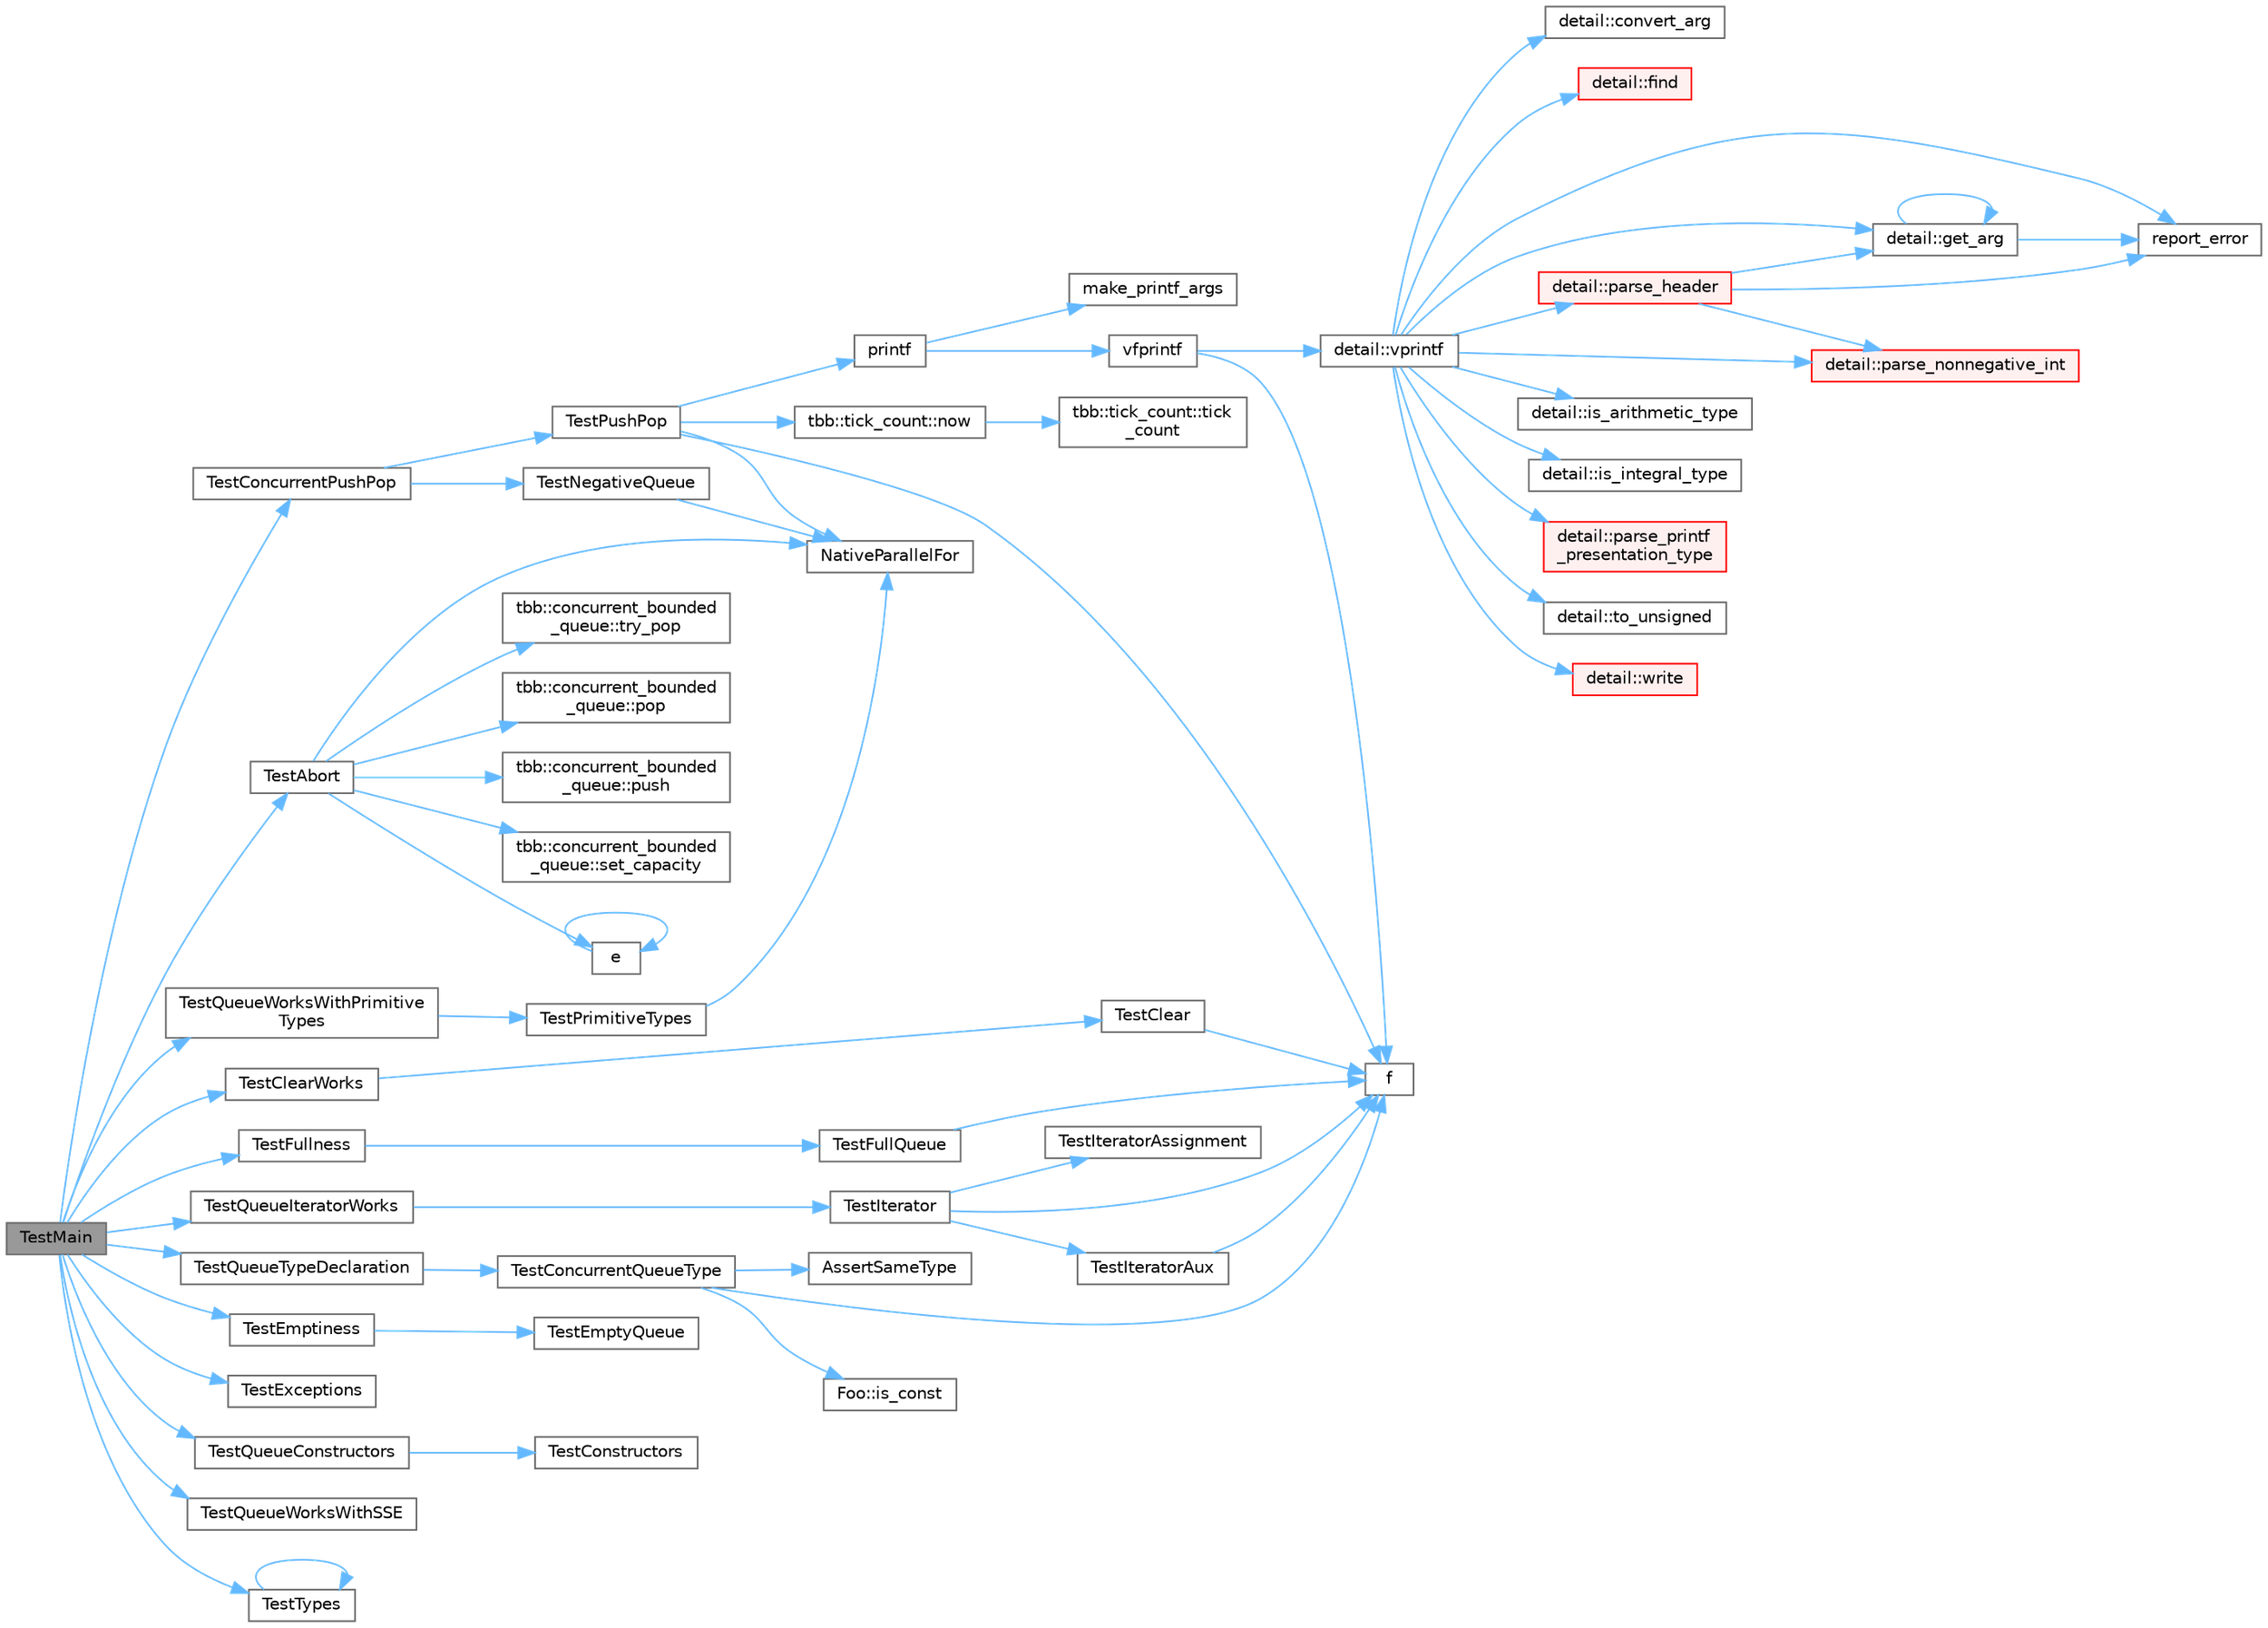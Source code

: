 digraph "TestMain"
{
 // LATEX_PDF_SIZE
  bgcolor="transparent";
  edge [fontname=Helvetica,fontsize=10,labelfontname=Helvetica,labelfontsize=10];
  node [fontname=Helvetica,fontsize=10,shape=box,height=0.2,width=0.4];
  rankdir="LR";
  Node1 [id="Node000001",label="TestMain",height=0.2,width=0.4,color="gray40", fillcolor="grey60", style="filled", fontcolor="black",tooltip="Entry point to a TBB unit test application"];
  Node1 -> Node2 [id="edge1_Node000001_Node000002",color="steelblue1",style="solid",tooltip=" "];
  Node2 [id="Node000002",label="TestAbort",height=0.2,width=0.4,color="grey40", fillcolor="white", style="filled",URL="$test__concurrent__queue_8cpp.html#a3d259633f3806d1ce0a35381b734ea87",tooltip=" "];
  Node2 -> Node3 [id="edge2_Node000002_Node000003",color="steelblue1",style="solid",tooltip=" "];
  Node3 [id="Node000003",label="e",height=0.2,width=0.4,color="grey40", fillcolor="white", style="filled",URL="$_cwise__array__power__array_8cpp.html#a9cb86ff854760bf91a154f2724a9101d",tooltip=" "];
  Node3 -> Node3 [id="edge3_Node000003_Node000003",color="steelblue1",style="solid",tooltip=" "];
  Node2 -> Node4 [id="edge4_Node000002_Node000004",color="steelblue1",style="solid",tooltip=" "];
  Node4 [id="Node000004",label="NativeParallelFor",height=0.2,width=0.4,color="grey40", fillcolor="white", style="filled",URL="$harness_8h.html#ad5b2c9cf4e169014b7919debb3c91d45",tooltip="Execute body(i) in parallel for i in the interval [0,n)."];
  Node2 -> Node5 [id="edge5_Node000002_Node000005",color="steelblue1",style="solid",tooltip=" "];
  Node5 [id="Node000005",label="tbb::concurrent_bounded\l_queue::pop",height=0.2,width=0.4,color="grey40", fillcolor="white", style="filled",URL="$classtbb_1_1concurrent__bounded__queue.html#a87926c31967a918ce80690a9ed5d6fa8",tooltip="Dequeue item from head of queue."];
  Node2 -> Node6 [id="edge6_Node000002_Node000006",color="steelblue1",style="solid",tooltip=" "];
  Node6 [id="Node000006",label="tbb::concurrent_bounded\l_queue::push",height=0.2,width=0.4,color="grey40", fillcolor="white", style="filled",URL="$classtbb_1_1concurrent__bounded__queue.html#ae5e9051772bbc93b2ccb8fd0a98a21f5",tooltip="Enqueue an item at tail of queue."];
  Node2 -> Node7 [id="edge7_Node000002_Node000007",color="steelblue1",style="solid",tooltip=" "];
  Node7 [id="Node000007",label="tbb::concurrent_bounded\l_queue::set_capacity",height=0.2,width=0.4,color="grey40", fillcolor="white", style="filled",URL="$classtbb_1_1concurrent__bounded__queue.html#a768699675813575eec08c1f43afda395",tooltip="Set the capacity"];
  Node2 -> Node8 [id="edge8_Node000002_Node000008",color="steelblue1",style="solid",tooltip=" "];
  Node8 [id="Node000008",label="tbb::concurrent_bounded\l_queue::try_pop",height=0.2,width=0.4,color="grey40", fillcolor="white", style="filled",URL="$classtbb_1_1concurrent__bounded__queue.html#a3086cb4dcdeee245ef5cf34f72fb3e10",tooltip="Attempt to dequeue an item from head of queue."];
  Node1 -> Node9 [id="edge9_Node000001_Node000009",color="steelblue1",style="solid",tooltip=" "];
  Node9 [id="Node000009",label="TestClearWorks",height=0.2,width=0.4,color="grey40", fillcolor="white", style="filled",URL="$test__concurrent__queue_8cpp.html#af182397498c3b63516d0ac68e741cda3",tooltip=" "];
  Node9 -> Node10 [id="edge10_Node000009_Node000010",color="steelblue1",style="solid",tooltip=" "];
  Node10 [id="Node000010",label="TestClear",height=0.2,width=0.4,color="grey40", fillcolor="white", style="filled",URL="$test__concurrent__queue_8cpp.html#a98775c8cbadd6bacf4effa6434a8ea93",tooltip=" "];
  Node10 -> Node11 [id="edge11_Node000010_Node000011",color="steelblue1",style="solid",tooltip=" "];
  Node11 [id="Node000011",label="f",height=0.2,width=0.4,color="grey40", fillcolor="white", style="filled",URL="$cxx11__tensor__map_8cpp.html#a7f507fea02198f6cb81c86640c7b1a4e",tooltip=" "];
  Node1 -> Node12 [id="edge12_Node000001_Node000012",color="steelblue1",style="solid",tooltip=" "];
  Node12 [id="Node000012",label="TestConcurrentPushPop",height=0.2,width=0.4,color="grey40", fillcolor="white", style="filled",URL="$test__concurrent__queue_8cpp.html#ad62a3e4f964827d94ae6901fa9114462",tooltip=" "];
  Node12 -> Node13 [id="edge13_Node000012_Node000013",color="steelblue1",style="solid",tooltip=" "];
  Node13 [id="Node000013",label="TestNegativeQueue",height=0.2,width=0.4,color="grey40", fillcolor="white", style="filled",URL="$test__concurrent__queue_8cpp.html#ac772b1f01ae97b72a85a825a404e3910",tooltip="Test a queue with a negative size."];
  Node13 -> Node4 [id="edge14_Node000013_Node000004",color="steelblue1",style="solid",tooltip=" "];
  Node12 -> Node14 [id="edge15_Node000012_Node000014",color="steelblue1",style="solid",tooltip=" "];
  Node14 [id="Node000014",label="TestPushPop",height=0.2,width=0.4,color="grey40", fillcolor="white", style="filled",URL="$test__concurrent__queue__v2_8cpp.html#a189820bfbbde141ab2b86892725cc459",tooltip=" "];
  Node14 -> Node11 [id="edge16_Node000014_Node000011",color="steelblue1",style="solid",tooltip=" "];
  Node14 -> Node4 [id="edge17_Node000014_Node000004",color="steelblue1",style="solid",tooltip=" "];
  Node14 -> Node15 [id="edge18_Node000014_Node000015",color="steelblue1",style="solid",tooltip=" "];
  Node15 [id="Node000015",label="tbb::tick_count::now",height=0.2,width=0.4,color="grey40", fillcolor="white", style="filled",URL="$classtbb_1_1tick__count.html#a74dcecde7431ff4591d7c46fc1d50d7e",tooltip="Return current time."];
  Node15 -> Node16 [id="edge19_Node000015_Node000016",color="steelblue1",style="solid",tooltip=" "];
  Node16 [id="Node000016",label="tbb::tick_count::tick\l_count",height=0.2,width=0.4,color="grey40", fillcolor="white", style="filled",URL="$classtbb_1_1tick__count.html#a9f1daa0b7a4feb800f802b4be1f1e497",tooltip="Construct an absolute timestamp initialized to zero."];
  Node14 -> Node17 [id="edge20_Node000014_Node000017",color="steelblue1",style="solid",tooltip=" "];
  Node17 [id="Node000017",label="printf",height=0.2,width=0.4,color="grey40", fillcolor="white", style="filled",URL="$printf_8h.html#aee3ed3a831f25f07e7be3919fff2203a",tooltip=" "];
  Node17 -> Node18 [id="edge21_Node000017_Node000018",color="steelblue1",style="solid",tooltip=" "];
  Node18 [id="Node000018",label="make_printf_args",height=0.2,width=0.4,color="grey40", fillcolor="white", style="filled",URL="$printf_8h.html#a27dcc0efcda04388971dbea3c875f122",tooltip=" "];
  Node17 -> Node19 [id="edge22_Node000017_Node000019",color="steelblue1",style="solid",tooltip=" "];
  Node19 [id="Node000019",label="vfprintf",height=0.2,width=0.4,color="grey40", fillcolor="white", style="filled",URL="$printf_8h.html#abb30aad964fc771fb52cf3ad88649df2",tooltip=" "];
  Node19 -> Node11 [id="edge23_Node000019_Node000011",color="steelblue1",style="solid",tooltip=" "];
  Node19 -> Node20 [id="edge24_Node000019_Node000020",color="steelblue1",style="solid",tooltip=" "];
  Node20 [id="Node000020",label="detail::vprintf",height=0.2,width=0.4,color="grey40", fillcolor="white", style="filled",URL="$namespacedetail.html#a1c8c2218e4c822aa8f743fb9c573717f",tooltip=" "];
  Node20 -> Node21 [id="edge25_Node000020_Node000021",color="steelblue1",style="solid",tooltip=" "];
  Node21 [id="Node000021",label="detail::convert_arg",height=0.2,width=0.4,color="grey40", fillcolor="white", style="filled",URL="$namespacedetail.html#a03c11572c9a664266d6925f327dec7f3",tooltip=" "];
  Node20 -> Node22 [id="edge26_Node000020_Node000022",color="steelblue1",style="solid",tooltip=" "];
  Node22 [id="Node000022",label="detail::find",height=0.2,width=0.4,color="red", fillcolor="#FFF0F0", style="filled",URL="$namespacedetail.html#a6b71952fab3dc32f3edb2c3e9811d8d9",tooltip=" "];
  Node20 -> Node24 [id="edge27_Node000020_Node000024",color="steelblue1",style="solid",tooltip=" "];
  Node24 [id="Node000024",label="detail::get_arg",height=0.2,width=0.4,color="grey40", fillcolor="white", style="filled",URL="$namespacedetail.html#a342ef250e45bd09b2ef666b6fae1c355",tooltip=" "];
  Node24 -> Node24 [id="edge28_Node000024_Node000024",color="steelblue1",style="solid",tooltip=" "];
  Node24 -> Node25 [id="edge29_Node000024_Node000025",color="steelblue1",style="solid",tooltip=" "];
  Node25 [id="Node000025",label="report_error",height=0.2,width=0.4,color="grey40", fillcolor="white", style="filled",URL="$format-inl_8h.html#a5555893692b00b61b3886349332fd01f",tooltip=" "];
  Node20 -> Node26 [id="edge30_Node000020_Node000026",color="steelblue1",style="solid",tooltip=" "];
  Node26 [id="Node000026",label="detail::is_arithmetic_type",height=0.2,width=0.4,color="grey40", fillcolor="white", style="filled",URL="$namespacedetail.html#a802c50a56a3495fdab6020b375ba1389",tooltip=" "];
  Node20 -> Node27 [id="edge31_Node000020_Node000027",color="steelblue1",style="solid",tooltip=" "];
  Node27 [id="Node000027",label="detail::is_integral_type",height=0.2,width=0.4,color="grey40", fillcolor="white", style="filled",URL="$namespacedetail.html#a2a60f8d1bee41b803f43fc42b707b5d1",tooltip=" "];
  Node20 -> Node28 [id="edge32_Node000020_Node000028",color="steelblue1",style="solid",tooltip=" "];
  Node28 [id="Node000028",label="detail::parse_header",height=0.2,width=0.4,color="red", fillcolor="#FFF0F0", style="filled",URL="$namespacedetail.html#afc9d93e58b8edb8077f8bc8eee7f4035",tooltip=" "];
  Node28 -> Node24 [id="edge33_Node000028_Node000024",color="steelblue1",style="solid",tooltip=" "];
  Node28 -> Node37 [id="edge34_Node000028_Node000037",color="steelblue1",style="solid",tooltip=" "];
  Node37 [id="Node000037",label="detail::parse_nonnegative_int",height=0.2,width=0.4,color="red", fillcolor="#FFF0F0", style="filled",URL="$namespacedetail.html#a338caba782225e115a9902d4d0835f5f",tooltip=" "];
  Node28 -> Node25 [id="edge35_Node000028_Node000025",color="steelblue1",style="solid",tooltip=" "];
  Node20 -> Node37 [id="edge36_Node000020_Node000037",color="steelblue1",style="solid",tooltip=" "];
  Node20 -> Node40 [id="edge37_Node000020_Node000040",color="steelblue1",style="solid",tooltip=" "];
  Node40 [id="Node000040",label="detail::parse_printf\l_presentation_type",height=0.2,width=0.4,color="red", fillcolor="#FFF0F0", style="filled",URL="$namespacedetail.html#aa2cb095169b23e3a66260ad7078f44cc",tooltip=" "];
  Node20 -> Node25 [id="edge38_Node000020_Node000025",color="steelblue1",style="solid",tooltip=" "];
  Node20 -> Node42 [id="edge39_Node000020_Node000042",color="steelblue1",style="solid",tooltip=" "];
  Node42 [id="Node000042",label="detail::to_unsigned",height=0.2,width=0.4,color="grey40", fillcolor="white", style="filled",URL="$namespacedetail.html#a4855e668246c731a97484efc329f2aac",tooltip=" "];
  Node20 -> Node43 [id="edge40_Node000020_Node000043",color="steelblue1",style="solid",tooltip=" "];
  Node43 [id="Node000043",label="detail::write",height=0.2,width=0.4,color="red", fillcolor="#FFF0F0", style="filled",URL="$namespacedetail.html#a29dacf26eedc9e3575fb57329a5ca0a3",tooltip=" "];
  Node1 -> Node47 [id="edge41_Node000001_Node000047",color="steelblue1",style="solid",tooltip=" "];
  Node47 [id="Node000047",label="TestEmptiness",height=0.2,width=0.4,color="grey40", fillcolor="white", style="filled",URL="$test__concurrent__queue_8cpp.html#a44566a3468b5cd36e5098505a73f96ba",tooltip=" "];
  Node47 -> Node48 [id="edge42_Node000047_Node000048",color="steelblue1",style="solid",tooltip=" "];
  Node48 [id="Node000048",label="TestEmptyQueue",height=0.2,width=0.4,color="grey40", fillcolor="white", style="filled",URL="$test__concurrent__queue__v2_8cpp.html#a31de6c73815d403da2ddc719069e79f2",tooltip=" "];
  Node1 -> Node49 [id="edge43_Node000001_Node000049",color="steelblue1",style="solid",tooltip=" "];
  Node49 [id="Node000049",label="TestExceptions",height=0.2,width=0.4,color="grey40", fillcolor="white", style="filled",URL="$test__concurrent__queue_8cpp.html#ab0bff9e6a27f359e23c8ad654439b7c1",tooltip=" "];
  Node1 -> Node50 [id="edge44_Node000001_Node000050",color="steelblue1",style="solid",tooltip=" "];
  Node50 [id="Node000050",label="TestFullness",height=0.2,width=0.4,color="grey40", fillcolor="white", style="filled",URL="$test__concurrent__queue_8cpp.html#ae4e0b7484703503970cab18f3d879215",tooltip=" "];
  Node50 -> Node51 [id="edge45_Node000050_Node000051",color="steelblue1",style="solid",tooltip=" "];
  Node51 [id="Node000051",label="TestFullQueue",height=0.2,width=0.4,color="grey40", fillcolor="white", style="filled",URL="$test__concurrent__queue__v2_8cpp.html#a7dbdee3769c7f2749174915fada9843d",tooltip=" "];
  Node51 -> Node11 [id="edge46_Node000051_Node000011",color="steelblue1",style="solid",tooltip=" "];
  Node1 -> Node52 [id="edge47_Node000001_Node000052",color="steelblue1",style="solid",tooltip=" "];
  Node52 [id="Node000052",label="TestQueueConstructors",height=0.2,width=0.4,color="grey40", fillcolor="white", style="filled",URL="$test__concurrent__queue_8cpp.html#ab5fb06ee58b207539496526d625e733b",tooltip=" "];
  Node52 -> Node53 [id="edge48_Node000052_Node000053",color="steelblue1",style="solid",tooltip=" "];
  Node53 [id="Node000053",label="TestConstructors",height=0.2,width=0.4,color="grey40", fillcolor="white", style="filled",URL="$test__concurrent__queue_8cpp.html#a5c2b9816f505fd313911615b67342c8d",tooltip=" "];
  Node1 -> Node54 [id="edge49_Node000001_Node000054",color="steelblue1",style="solid",tooltip=" "];
  Node54 [id="Node000054",label="TestQueueIteratorWorks",height=0.2,width=0.4,color="grey40", fillcolor="white", style="filled",URL="$test__concurrent__queue_8cpp.html#a495d56e02e4b30e4d0832521f926e4ab",tooltip=" "];
  Node54 -> Node55 [id="edge50_Node000054_Node000055",color="steelblue1",style="solid",tooltip=" "];
  Node55 [id="Node000055",label="TestIterator",height=0.2,width=0.4,color="grey40", fillcolor="white", style="filled",URL="$test__concurrent__queue__v2_8cpp.html#ab93320976ef22be1d5badde195ef223f",tooltip="Test the iterators for concurrent_queue"];
  Node55 -> Node11 [id="edge51_Node000055_Node000011",color="steelblue1",style="solid",tooltip=" "];
  Node55 -> Node56 [id="edge52_Node000055_Node000056",color="steelblue1",style="solid",tooltip=" "];
  Node56 [id="Node000056",label="TestIteratorAssignment",height=0.2,width=0.4,color="grey40", fillcolor="white", style="filled",URL="$test__concurrent__queue__v2_8cpp.html#a4cadb938efc98a74444fdc63dc672ad6",tooltip=" "];
  Node55 -> Node57 [id="edge53_Node000055_Node000057",color="steelblue1",style="solid",tooltip=" "];
  Node57 [id="Node000057",label="TestIteratorAux",height=0.2,width=0.4,color="grey40", fillcolor="white", style="filled",URL="$test__concurrent__queue__v2_8cpp.html#a3cb67e0948c630467a1a9001f55e890b",tooltip=" "];
  Node57 -> Node11 [id="edge54_Node000057_Node000011",color="steelblue1",style="solid",tooltip=" "];
  Node1 -> Node58 [id="edge55_Node000001_Node000058",color="steelblue1",style="solid",tooltip=" "];
  Node58 [id="Node000058",label="TestQueueTypeDeclaration",height=0.2,width=0.4,color="grey40", fillcolor="white", style="filled",URL="$test__concurrent__queue_8cpp.html#adf969bce9f0f9bcaa77344584364c4af",tooltip=" "];
  Node58 -> Node59 [id="edge56_Node000058_Node000059",color="steelblue1",style="solid",tooltip=" "];
  Node59 [id="Node000059",label="TestConcurrentQueueType",height=0.2,width=0.4,color="grey40", fillcolor="white", style="filled",URL="$test__concurrent__queue__v2_8cpp.html#aacb2709fef5f4fa4cb1724502a14e22a",tooltip=" "];
  Node59 -> Node60 [id="edge57_Node000059_Node000060",color="steelblue1",style="solid",tooltip=" "];
  Node60 [id="Node000060",label="AssertSameType",height=0.2,width=0.4,color="grey40", fillcolor="white", style="filled",URL="$harness__assert_8h.html#a253091bc56f94376ba75961cd4391f81",tooltip="Compile-time error if x and y have different types"];
  Node59 -> Node11 [id="edge58_Node000059_Node000011",color="steelblue1",style="solid",tooltip=" "];
  Node59 -> Node61 [id="edge59_Node000059_Node000061",color="steelblue1",style="solid",tooltip=" "];
  Node61 [id="Node000061",label="Foo::is_const",height=0.2,width=0.4,color="grey40", fillcolor="white", style="filled",URL="$struct_foo.html#a2c236bbbc4f98ff079f595200e1cf393",tooltip=" "];
  Node1 -> Node62 [id="edge60_Node000001_Node000062",color="steelblue1",style="solid",tooltip=" "];
  Node62 [id="Node000062",label="TestQueueWorksWithPrimitive\lTypes",height=0.2,width=0.4,color="grey40", fillcolor="white", style="filled",URL="$test__concurrent__queue_8cpp.html#ad484c95b200b5f7ff7a2be42693b185b",tooltip=" "];
  Node62 -> Node63 [id="edge61_Node000062_Node000063",color="steelblue1",style="solid",tooltip=" "];
  Node63 [id="Node000063",label="TestPrimitiveTypes",height=0.2,width=0.4,color="grey40", fillcolor="white", style="filled",URL="$test__concurrent__queue_8cpp.html#ad487fbb6a710b161b45b2ab1b580cee5",tooltip="Test concurrent queue with primitive data type"];
  Node63 -> Node4 [id="edge62_Node000063_Node000004",color="steelblue1",style="solid",tooltip=" "];
  Node1 -> Node64 [id="edge63_Node000001_Node000064",color="steelblue1",style="solid",tooltip=" "];
  Node64 [id="Node000064",label="TestQueueWorksWithSSE",height=0.2,width=0.4,color="grey40", fillcolor="white", style="filled",URL="$test__concurrent__queue_8cpp.html#a28d3a26848a9d5ddabd006727d340eeb",tooltip=" "];
  Node1 -> Node65 [id="edge64_Node000001_Node000065",color="steelblue1",style="solid",tooltip=" "];
  Node65 [id="Node000065",label="TestTypes",height=0.2,width=0.4,color="grey40", fillcolor="white", style="filled",URL="$test__concurrent__queue_8cpp.html#ad2571b309ae87036c9cf82f3d0521837",tooltip=" "];
  Node65 -> Node65 [id="edge65_Node000065_Node000065",color="steelblue1",style="solid",tooltip=" "];
}
